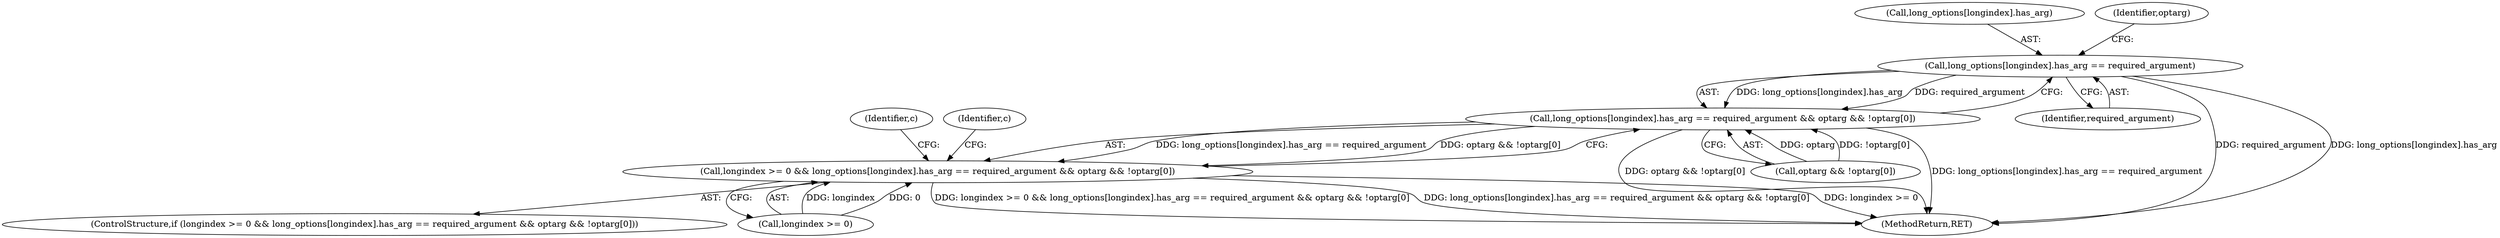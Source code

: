 digraph "0_keepalived_04f2d32871bb3b11d7dc024039952f2fe2750306@array" {
"1000173" [label="(Call,long_options[longindex].has_arg == required_argument)"];
"1000172" [label="(Call,long_options[longindex].has_arg == required_argument && optarg && !optarg[0])"];
"1000168" [label="(Call,longindex >= 0 && long_options[longindex].has_arg == required_argument && optarg && !optarg[0])"];
"1000173" [label="(Call,long_options[longindex].has_arg == required_argument)"];
"1000172" [label="(Call,long_options[longindex].has_arg == required_argument && optarg && !optarg[0])"];
"1000174" [label="(Call,long_options[longindex].has_arg)"];
"1000181" [label="(Identifier,optarg)"];
"1000168" [label="(Call,longindex >= 0 && long_options[longindex].has_arg == required_argument && optarg && !optarg[0])"];
"1000179" [label="(Identifier,required_argument)"];
"1000167" [label="(ControlStructure,if (longindex >= 0 && long_options[longindex].has_arg == required_argument && optarg && !optarg[0]))"];
"1000180" [label="(Call,optarg && !optarg[0])"];
"1000188" [label="(Identifier,c)"];
"1000169" [label="(Call,longindex >= 0)"];
"1000745" [label="(MethodReturn,RET)"];
"1000194" [label="(Identifier,c)"];
"1000173" -> "1000172"  [label="AST: "];
"1000173" -> "1000179"  [label="CFG: "];
"1000174" -> "1000173"  [label="AST: "];
"1000179" -> "1000173"  [label="AST: "];
"1000181" -> "1000173"  [label="CFG: "];
"1000172" -> "1000173"  [label="CFG: "];
"1000173" -> "1000745"  [label="DDG: required_argument"];
"1000173" -> "1000745"  [label="DDG: long_options[longindex].has_arg"];
"1000173" -> "1000172"  [label="DDG: long_options[longindex].has_arg"];
"1000173" -> "1000172"  [label="DDG: required_argument"];
"1000172" -> "1000168"  [label="AST: "];
"1000172" -> "1000180"  [label="CFG: "];
"1000180" -> "1000172"  [label="AST: "];
"1000168" -> "1000172"  [label="CFG: "];
"1000172" -> "1000745"  [label="DDG: optarg && !optarg[0]"];
"1000172" -> "1000745"  [label="DDG: long_options[longindex].has_arg == required_argument"];
"1000172" -> "1000168"  [label="DDG: long_options[longindex].has_arg == required_argument"];
"1000172" -> "1000168"  [label="DDG: optarg && !optarg[0]"];
"1000180" -> "1000172"  [label="DDG: optarg"];
"1000180" -> "1000172"  [label="DDG: !optarg[0]"];
"1000168" -> "1000167"  [label="AST: "];
"1000168" -> "1000169"  [label="CFG: "];
"1000169" -> "1000168"  [label="AST: "];
"1000188" -> "1000168"  [label="CFG: "];
"1000194" -> "1000168"  [label="CFG: "];
"1000168" -> "1000745"  [label="DDG: longindex >= 0 && long_options[longindex].has_arg == required_argument && optarg && !optarg[0]"];
"1000168" -> "1000745"  [label="DDG: long_options[longindex].has_arg == required_argument && optarg && !optarg[0]"];
"1000168" -> "1000745"  [label="DDG: longindex >= 0"];
"1000169" -> "1000168"  [label="DDG: longindex"];
"1000169" -> "1000168"  [label="DDG: 0"];
}
